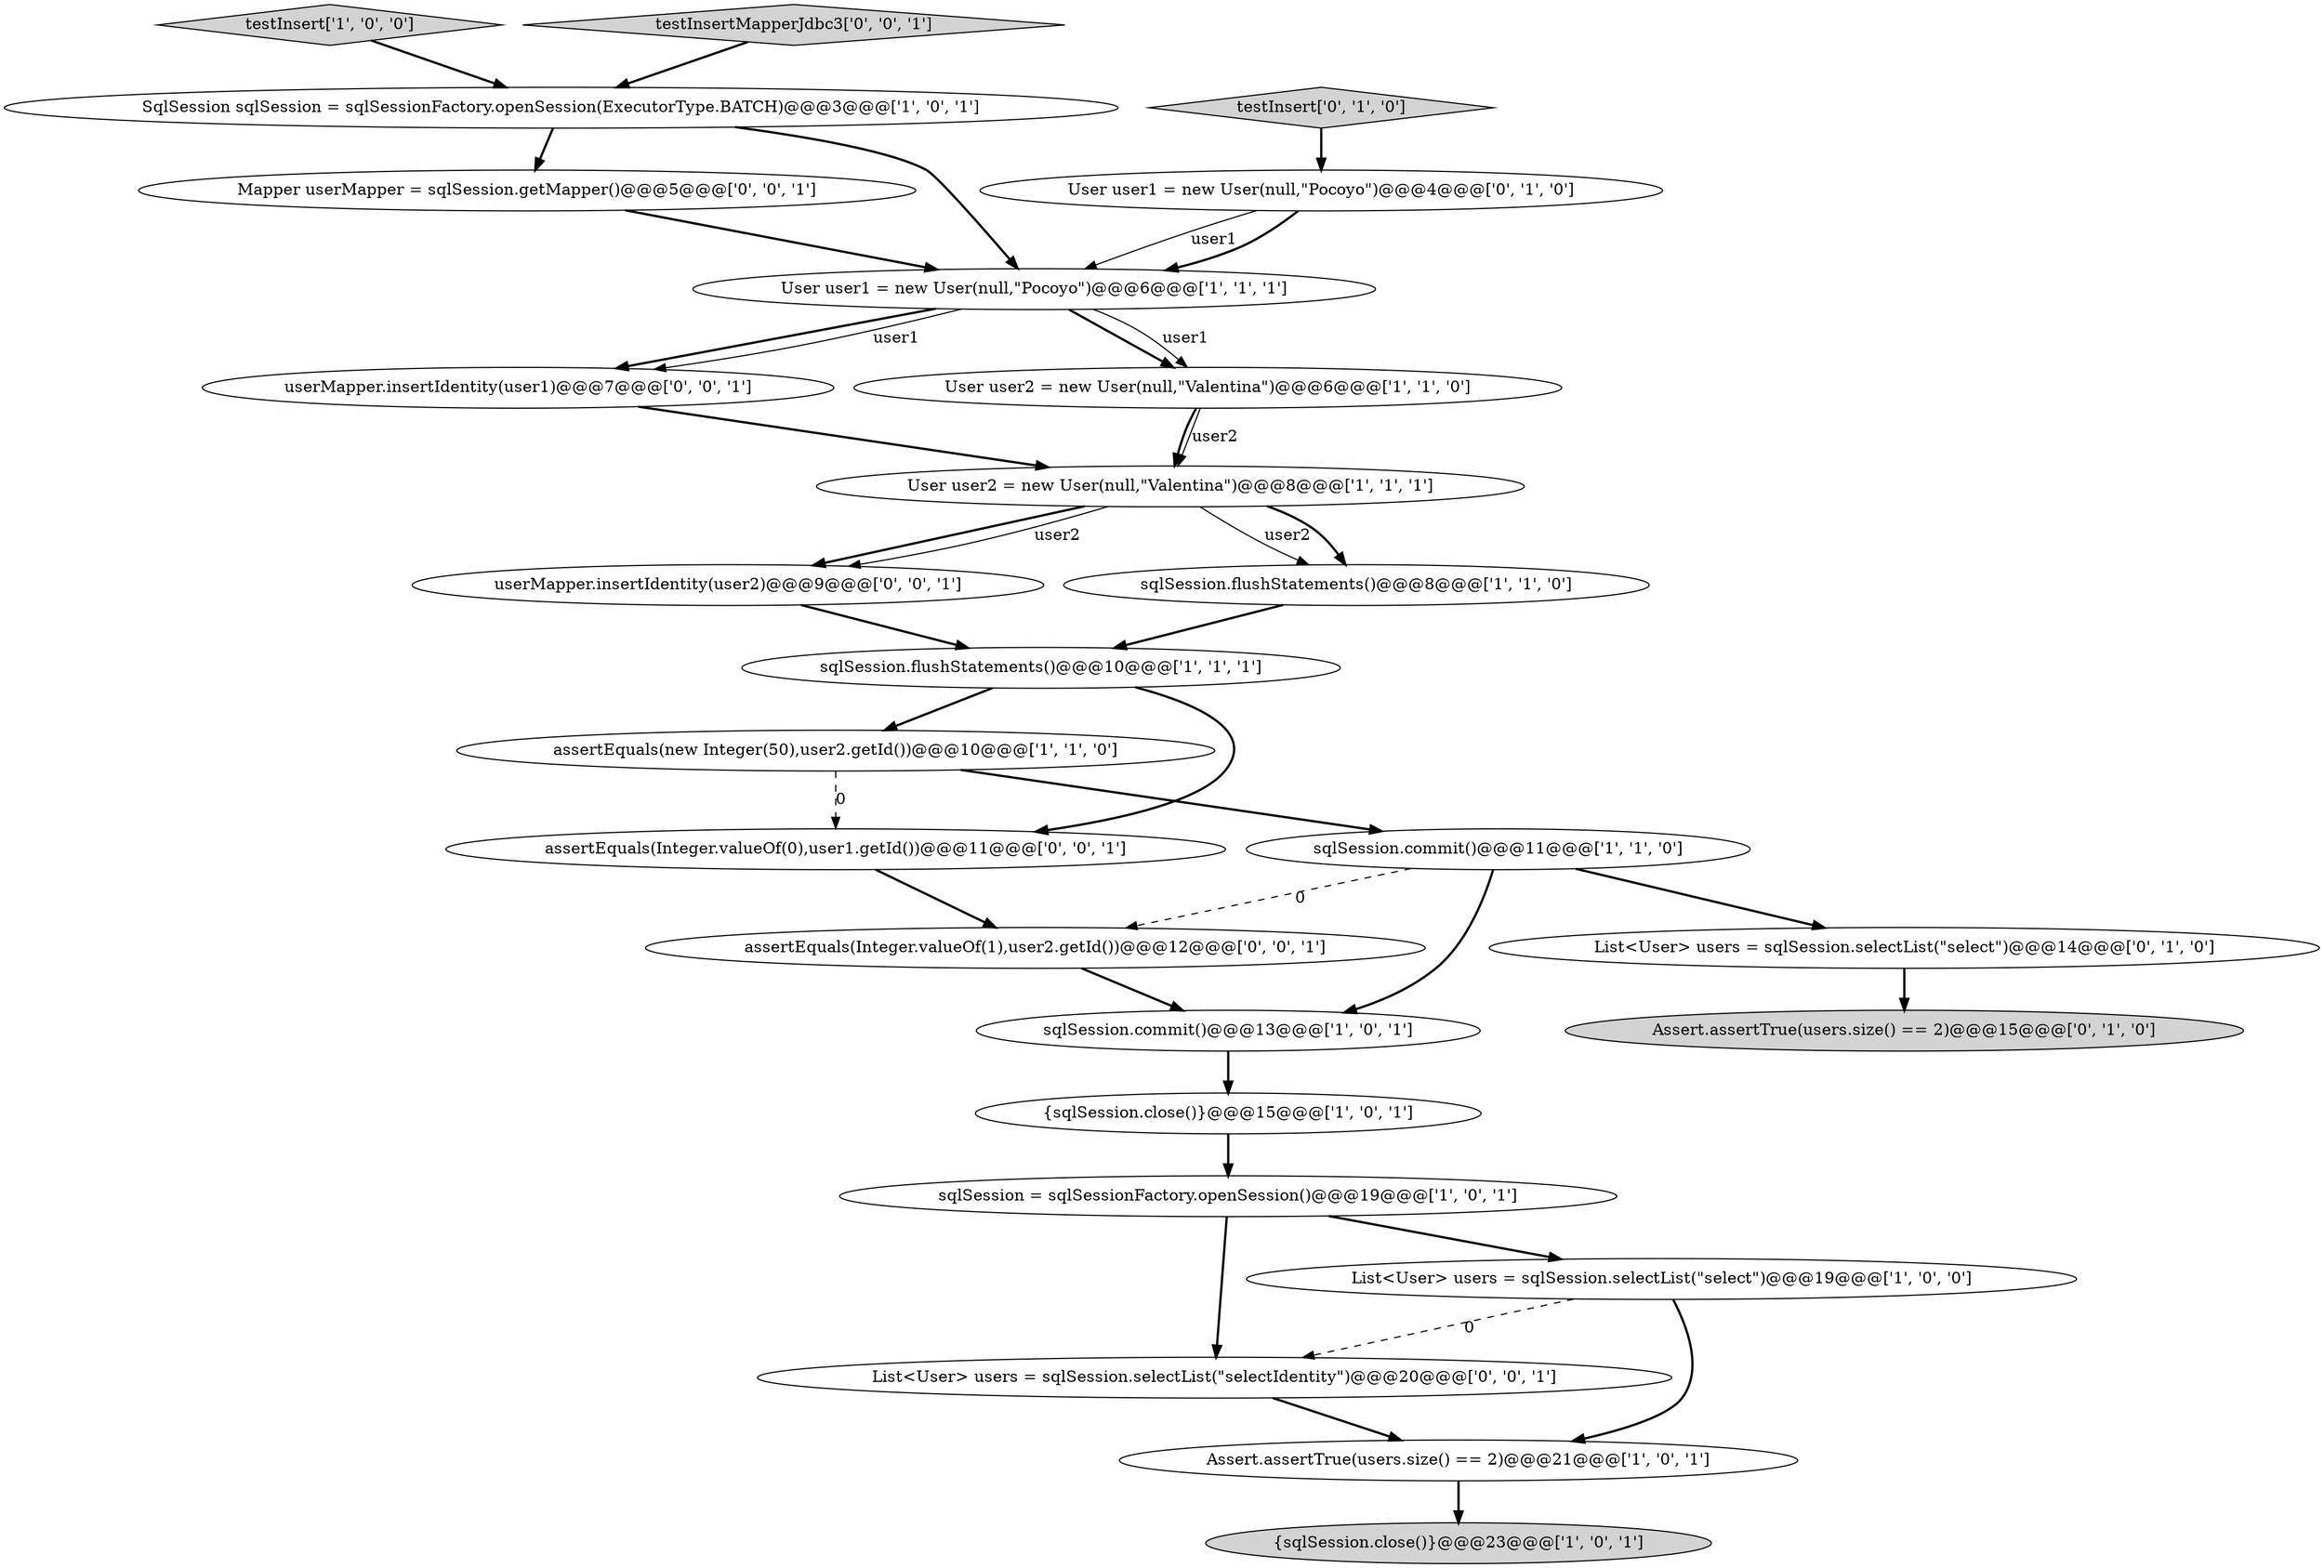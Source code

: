digraph {
5 [style = filled, label = "sqlSession = sqlSessionFactory.openSession()@@@19@@@['1', '0', '1']", fillcolor = white, shape = ellipse image = "AAA0AAABBB1BBB"];
6 [style = filled, label = "sqlSession.commit()@@@13@@@['1', '0', '1']", fillcolor = white, shape = ellipse image = "AAA0AAABBB1BBB"];
7 [style = filled, label = "User user1 = new User(null,\"Pocoyo\")@@@6@@@['1', '1', '1']", fillcolor = white, shape = ellipse image = "AAA0AAABBB1BBB"];
14 [style = filled, label = "Assert.assertTrue(users.size() == 2)@@@21@@@['1', '0', '1']", fillcolor = white, shape = ellipse image = "AAA0AAABBB1BBB"];
21 [style = filled, label = "Mapper userMapper = sqlSession.getMapper()@@@5@@@['0', '0', '1']", fillcolor = white, shape = ellipse image = "AAA0AAABBB3BBB"];
3 [style = filled, label = "{sqlSession.close()}@@@15@@@['1', '0', '1']", fillcolor = white, shape = ellipse image = "AAA0AAABBB1BBB"];
12 [style = filled, label = "testInsert['1', '0', '0']", fillcolor = lightgray, shape = diamond image = "AAA0AAABBB1BBB"];
19 [style = filled, label = "testInsertMapperJdbc3['0', '0', '1']", fillcolor = lightgray, shape = diamond image = "AAA0AAABBB3BBB"];
20 [style = filled, label = "userMapper.insertIdentity(user1)@@@7@@@['0', '0', '1']", fillcolor = white, shape = ellipse image = "AAA0AAABBB3BBB"];
13 [style = filled, label = "assertEquals(new Integer(50),user2.getId())@@@10@@@['1', '1', '0']", fillcolor = white, shape = ellipse image = "AAA0AAABBB1BBB"];
17 [style = filled, label = "Assert.assertTrue(users.size() == 2)@@@15@@@['0', '1', '0']", fillcolor = lightgray, shape = ellipse image = "AAA0AAABBB2BBB"];
10 [style = filled, label = "User user2 = new User(null,\"Valentina\")@@@6@@@['1', '1', '0']", fillcolor = white, shape = ellipse image = "AAA0AAABBB1BBB"];
16 [style = filled, label = "testInsert['0', '1', '0']", fillcolor = lightgray, shape = diamond image = "AAA0AAABBB2BBB"];
25 [style = filled, label = "assertEquals(Integer.valueOf(1),user2.getId())@@@12@@@['0', '0', '1']", fillcolor = white, shape = ellipse image = "AAA0AAABBB3BBB"];
8 [style = filled, label = "{sqlSession.close()}@@@23@@@['1', '0', '1']", fillcolor = lightgray, shape = ellipse image = "AAA0AAABBB1BBB"];
23 [style = filled, label = "assertEquals(Integer.valueOf(0),user1.getId())@@@11@@@['0', '0', '1']", fillcolor = white, shape = ellipse image = "AAA0AAABBB3BBB"];
18 [style = filled, label = "User user1 = new User(null,\"Pocoyo\")@@@4@@@['0', '1', '0']", fillcolor = white, shape = ellipse image = "AAA0AAABBB2BBB"];
22 [style = filled, label = "userMapper.insertIdentity(user2)@@@9@@@['0', '0', '1']", fillcolor = white, shape = ellipse image = "AAA0AAABBB3BBB"];
2 [style = filled, label = "SqlSession sqlSession = sqlSessionFactory.openSession(ExecutorType.BATCH)@@@3@@@['1', '0', '1']", fillcolor = white, shape = ellipse image = "AAA0AAABBB1BBB"];
24 [style = filled, label = "List<User> users = sqlSession.selectList(\"selectIdentity\")@@@20@@@['0', '0', '1']", fillcolor = white, shape = ellipse image = "AAA0AAABBB3BBB"];
4 [style = filled, label = "sqlSession.commit()@@@11@@@['1', '1', '0']", fillcolor = white, shape = ellipse image = "AAA0AAABBB1BBB"];
9 [style = filled, label = "List<User> users = sqlSession.selectList(\"select\")@@@19@@@['1', '0', '0']", fillcolor = white, shape = ellipse image = "AAA0AAABBB1BBB"];
15 [style = filled, label = "List<User> users = sqlSession.selectList(\"select\")@@@14@@@['0', '1', '0']", fillcolor = white, shape = ellipse image = "AAA0AAABBB2BBB"];
0 [style = filled, label = "sqlSession.flushStatements()@@@8@@@['1', '1', '0']", fillcolor = white, shape = ellipse image = "AAA0AAABBB1BBB"];
11 [style = filled, label = "User user2 = new User(null,\"Valentina\")@@@8@@@['1', '1', '1']", fillcolor = white, shape = ellipse image = "AAA0AAABBB1BBB"];
1 [style = filled, label = "sqlSession.flushStatements()@@@10@@@['1', '1', '1']", fillcolor = white, shape = ellipse image = "AAA0AAABBB1BBB"];
6->3 [style = bold, label=""];
23->25 [style = bold, label=""];
16->18 [style = bold, label=""];
5->9 [style = bold, label=""];
9->24 [style = dashed, label="0"];
7->10 [style = bold, label=""];
4->6 [style = bold, label=""];
11->0 [style = solid, label="user2"];
18->7 [style = solid, label="user1"];
4->15 [style = bold, label=""];
10->11 [style = solid, label="user2"];
19->2 [style = bold, label=""];
7->20 [style = bold, label=""];
25->6 [style = bold, label=""];
13->23 [style = dashed, label="0"];
1->13 [style = bold, label=""];
1->23 [style = bold, label=""];
24->14 [style = bold, label=""];
7->10 [style = solid, label="user1"];
7->20 [style = solid, label="user1"];
4->25 [style = dashed, label="0"];
12->2 [style = bold, label=""];
3->5 [style = bold, label=""];
11->0 [style = bold, label=""];
15->17 [style = bold, label=""];
10->11 [style = bold, label=""];
2->21 [style = bold, label=""];
0->1 [style = bold, label=""];
5->24 [style = bold, label=""];
9->14 [style = bold, label=""];
11->22 [style = bold, label=""];
21->7 [style = bold, label=""];
14->8 [style = bold, label=""];
22->1 [style = bold, label=""];
2->7 [style = bold, label=""];
18->7 [style = bold, label=""];
11->22 [style = solid, label="user2"];
20->11 [style = bold, label=""];
13->4 [style = bold, label=""];
}
